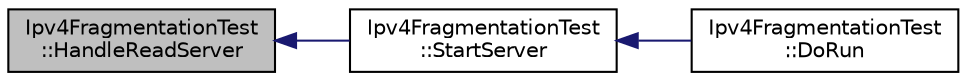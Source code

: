 digraph "Ipv4FragmentationTest::HandleReadServer"
{
  edge [fontname="Helvetica",fontsize="10",labelfontname="Helvetica",labelfontsize="10"];
  node [fontname="Helvetica",fontsize="10",shape=record];
  rankdir="LR";
  Node1 [label="Ipv4FragmentationTest\l::HandleReadServer",height=0.2,width=0.4,color="black", fillcolor="grey75", style="filled", fontcolor="black"];
  Node1 -> Node2 [dir="back",color="midnightblue",fontsize="10",style="solid"];
  Node2 [label="Ipv4FragmentationTest\l::StartServer",height=0.2,width=0.4,color="black", fillcolor="white", style="filled",URL="$d2/d57/classIpv4FragmentationTest.html#a854c6040ada33b3c61c03b459d1a1d72",tooltip="Start the server. "];
  Node2 -> Node3 [dir="back",color="midnightblue",fontsize="10",style="solid"];
  Node3 [label="Ipv4FragmentationTest\l::DoRun",height=0.2,width=0.4,color="black", fillcolor="white", style="filled",URL="$d2/d57/classIpv4FragmentationTest.html#abe15a9d41a354bd95bf8c0b1622a54cb",tooltip="Implementation to actually run this TestCase. "];
}
